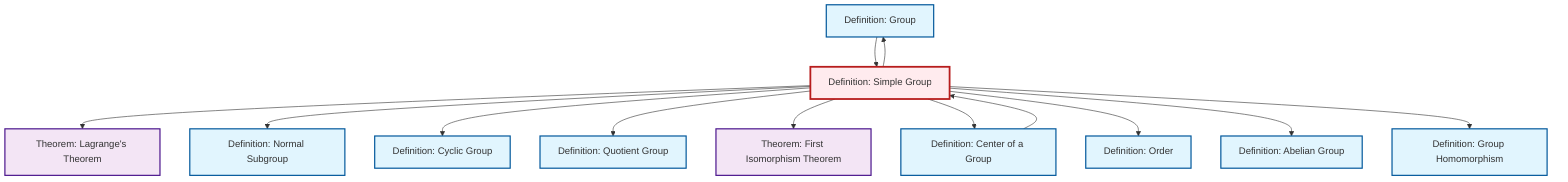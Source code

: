 graph TD
    classDef definition fill:#e1f5fe,stroke:#01579b,stroke-width:2px
    classDef theorem fill:#f3e5f5,stroke:#4a148c,stroke-width:2px
    classDef axiom fill:#fff3e0,stroke:#e65100,stroke-width:2px
    classDef example fill:#e8f5e9,stroke:#1b5e20,stroke-width:2px
    classDef current fill:#ffebee,stroke:#b71c1c,stroke-width:3px
    def-normal-subgroup["Definition: Normal Subgroup"]:::definition
    def-cyclic-group["Definition: Cyclic Group"]:::definition
    def-abelian-group["Definition: Abelian Group"]:::definition
    thm-lagrange["Theorem: Lagrange's Theorem"]:::theorem
    def-order["Definition: Order"]:::definition
    def-homomorphism["Definition: Group Homomorphism"]:::definition
    thm-first-isomorphism["Theorem: First Isomorphism Theorem"]:::theorem
    def-group["Definition: Group"]:::definition
    def-center-of-group["Definition: Center of a Group"]:::definition
    def-simple-group["Definition: Simple Group"]:::definition
    def-quotient-group["Definition: Quotient Group"]:::definition
    def-simple-group --> thm-lagrange
    def-simple-group --> def-normal-subgroup
    def-center-of-group --> def-simple-group
    def-simple-group --> def-cyclic-group
    def-simple-group --> def-quotient-group
    def-simple-group --> def-group
    def-simple-group --> thm-first-isomorphism
    def-group --> def-simple-group
    def-simple-group --> def-center-of-group
    def-simple-group --> def-order
    def-simple-group --> def-abelian-group
    def-simple-group --> def-homomorphism
    class def-simple-group current